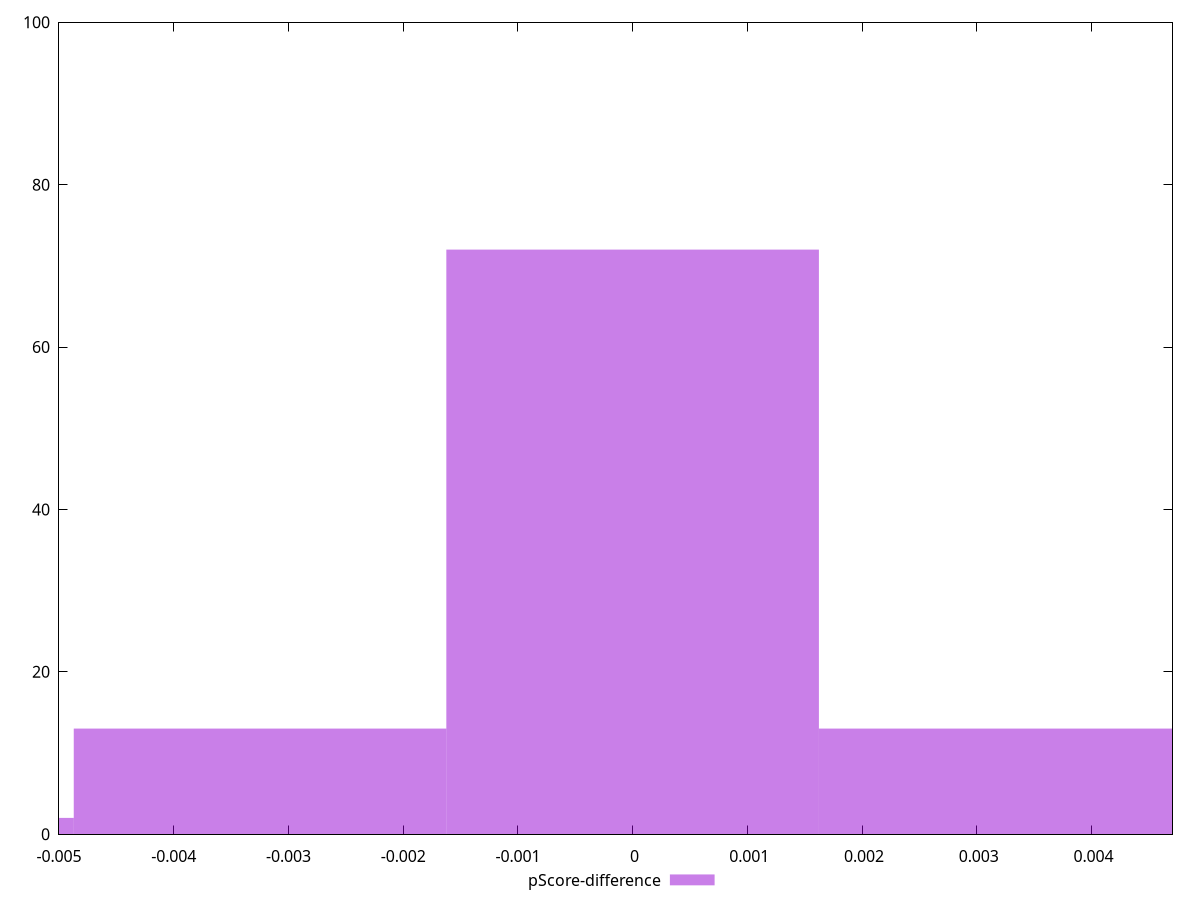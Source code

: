 reset

$pScoreDifference <<EOF
-0.0064952494235159 2
0 72
0.00324762471175795 13
-0.00324762471175795 13
EOF

set key outside below
set boxwidth 0.00324762471175795
set xrange [-0.0050000000000000044:0.004705882352941171]
set yrange [0:100]
set trange [0:100]
set style fill transparent solid 0.5 noborder
set terminal svg size 640, 490 enhanced background rgb 'white'
set output "report_00015_2021-02-09T16-11-33.973Z/uses-http2/samples/pages+cached/pScore-difference/histogram.svg"

plot $pScoreDifference title "pScore-difference" with boxes

reset
